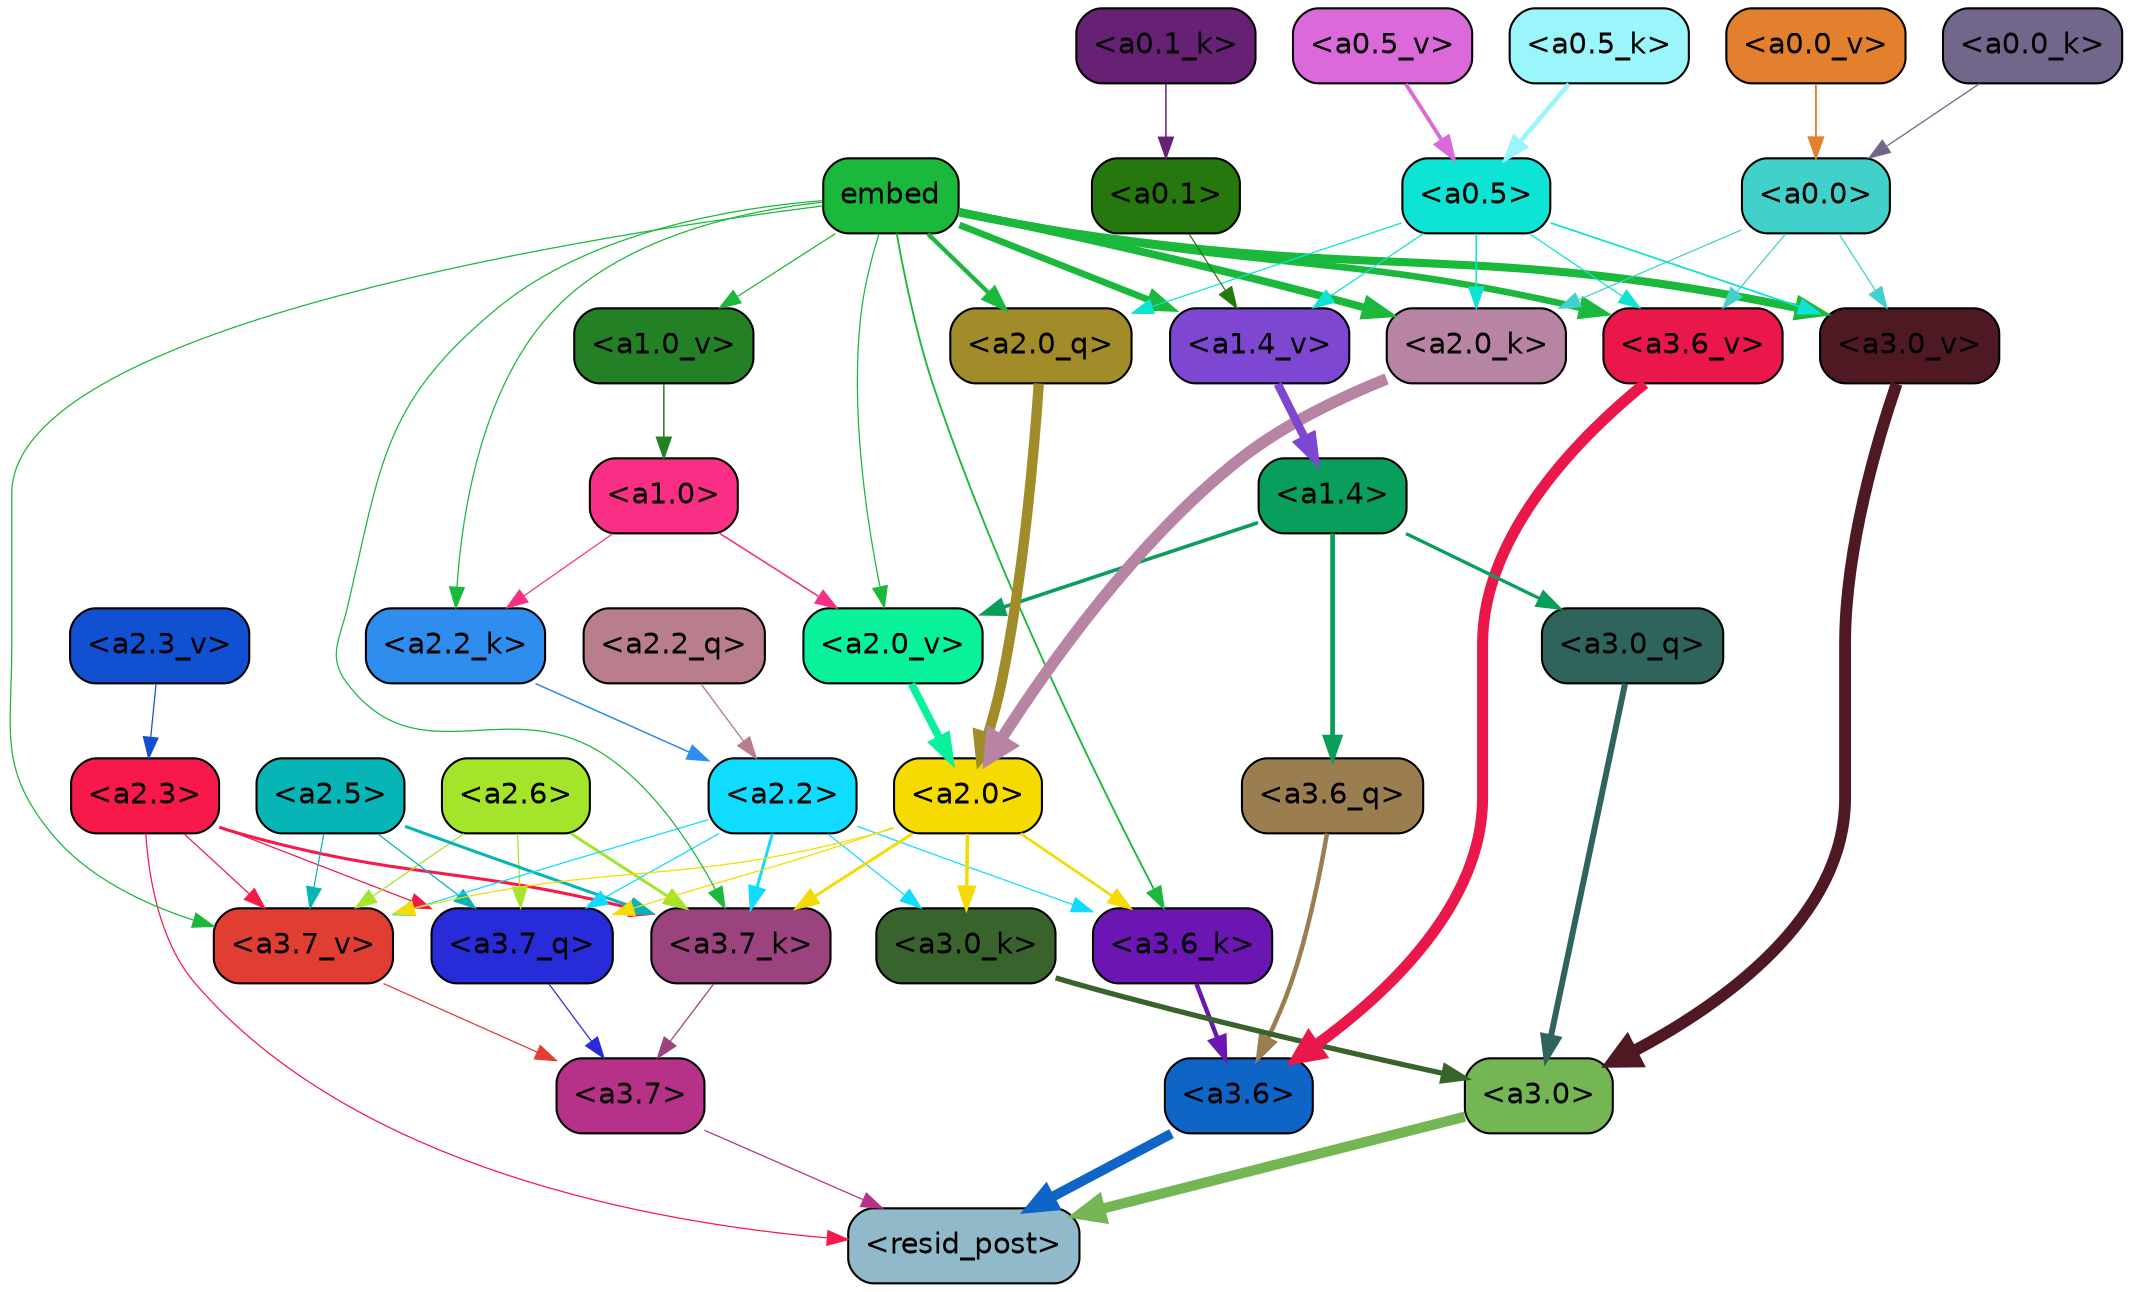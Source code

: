 strict digraph "" {
	graph [bgcolor=transparent,
		layout=dot,
		overlap=false,
		splines=true
	];
	"<a3.7>"	[color=black,
		fillcolor="#b63289",
		fontname=Helvetica,
		shape=box,
		style="filled, rounded"];
	"<resid_post>"	[color=black,
		fillcolor="#90b9c9",
		fontname=Helvetica,
		shape=box,
		style="filled, rounded"];
	"<a3.7>" -> "<resid_post>"	[color="#b63289",
		penwidth=0.6];
	"<a3.6>"	[color=black,
		fillcolor="#0f65c6",
		fontname=Helvetica,
		shape=box,
		style="filled, rounded"];
	"<a3.6>" -> "<resid_post>"	[color="#0f65c6",
		penwidth=4.746312499046326];
	"<a3.0>"	[color=black,
		fillcolor="#73b653",
		fontname=Helvetica,
		shape=box,
		style="filled, rounded"];
	"<a3.0>" -> "<resid_post>"	[color="#73b653",
		penwidth=4.896343111991882];
	"<a2.3>"	[color=black,
		fillcolor="#f6194a",
		fontname=Helvetica,
		shape=box,
		style="filled, rounded"];
	"<a2.3>" -> "<resid_post>"	[color="#f6194a",
		penwidth=0.6];
	"<a3.7_q>"	[color=black,
		fillcolor="#282bd8",
		fontname=Helvetica,
		shape=box,
		style="filled, rounded"];
	"<a2.3>" -> "<a3.7_q>"	[color="#f6194a",
		penwidth=0.6];
	"<a3.7_k>"	[color=black,
		fillcolor="#9a437f",
		fontname=Helvetica,
		shape=box,
		style="filled, rounded"];
	"<a2.3>" -> "<a3.7_k>"	[color="#f6194a",
		penwidth=1.467104621231556];
	"<a3.7_v>"	[color=black,
		fillcolor="#e13e33",
		fontname=Helvetica,
		shape=box,
		style="filled, rounded"];
	"<a2.3>" -> "<a3.7_v>"	[color="#f6194a",
		penwidth=0.6];
	"<a3.7_q>" -> "<a3.7>"	[color="#282bd8",
		penwidth=0.6];
	"<a3.6_q>"	[color=black,
		fillcolor="#9b7e50",
		fontname=Helvetica,
		shape=box,
		style="filled, rounded"];
	"<a3.6_q>" -> "<a3.6>"	[color="#9b7e50",
		penwidth=2.160832464694977];
	"<a3.0_q>"	[color=black,
		fillcolor="#2e645b",
		fontname=Helvetica,
		shape=box,
		style="filled, rounded"];
	"<a3.0_q>" -> "<a3.0>"	[color="#2e645b",
		penwidth=2.870753765106201];
	"<a3.7_k>" -> "<a3.7>"	[color="#9a437f",
		penwidth=0.6];
	"<a3.6_k>"	[color=black,
		fillcolor="#6b16b3",
		fontname=Helvetica,
		shape=box,
		style="filled, rounded"];
	"<a3.6_k>" -> "<a3.6>"	[color="#6b16b3",
		penwidth=2.13908451795578];
	"<a3.0_k>"	[color=black,
		fillcolor="#39632d",
		fontname=Helvetica,
		shape=box,
		style="filled, rounded"];
	"<a3.0_k>" -> "<a3.0>"	[color="#39632d",
		penwidth=2.520303964614868];
	"<a3.7_v>" -> "<a3.7>"	[color="#e13e33",
		penwidth=0.6];
	"<a3.6_v>"	[color=black,
		fillcolor="#ea174a",
		fontname=Helvetica,
		shape=box,
		style="filled, rounded"];
	"<a3.6_v>" -> "<a3.6>"	[color="#ea174a",
		penwidth=5.297133803367615];
	"<a3.0_v>"	[color=black,
		fillcolor="#4f1924",
		fontname=Helvetica,
		shape=box,
		style="filled, rounded"];
	"<a3.0_v>" -> "<a3.0>"	[color="#4f1924",
		penwidth=5.680712580680847];
	"<a2.6>"	[color=black,
		fillcolor="#a4e52b",
		fontname=Helvetica,
		shape=box,
		style="filled, rounded"];
	"<a2.6>" -> "<a3.7_q>"	[color="#a4e52b",
		penwidth=0.6];
	"<a2.6>" -> "<a3.7_k>"	[color="#a4e52b",
		penwidth=1.4453159049153328];
	"<a2.6>" -> "<a3.7_v>"	[color="#a4e52b",
		penwidth=0.6];
	"<a2.5>"	[color=black,
		fillcolor="#07b4b6",
		fontname=Helvetica,
		shape=box,
		style="filled, rounded"];
	"<a2.5>" -> "<a3.7_q>"	[color="#07b4b6",
		penwidth=0.6];
	"<a2.5>" -> "<a3.7_k>"	[color="#07b4b6",
		penwidth=1.4526091292500496];
	"<a2.5>" -> "<a3.7_v>"	[color="#07b4b6",
		penwidth=0.6];
	"<a2.2>"	[color=black,
		fillcolor="#10dcff",
		fontname=Helvetica,
		shape=box,
		style="filled, rounded"];
	"<a2.2>" -> "<a3.7_q>"	[color="#10dcff",
		penwidth=0.6];
	"<a2.2>" -> "<a3.7_k>"	[color="#10dcff",
		penwidth=1.4310357049107552];
	"<a2.2>" -> "<a3.6_k>"	[color="#10dcff",
		penwidth=0.6];
	"<a2.2>" -> "<a3.0_k>"	[color="#10dcff",
		penwidth=0.6];
	"<a2.2>" -> "<a3.7_v>"	[color="#10dcff",
		penwidth=0.6];
	"<a2.0>"	[color=black,
		fillcolor="#f5db02",
		fontname=Helvetica,
		shape=box,
		style="filled, rounded"];
	"<a2.0>" -> "<a3.7_q>"	[color="#f5db02",
		penwidth=0.6];
	"<a2.0>" -> "<a3.7_k>"	[color="#f5db02",
		penwidth=1.4314699843525887];
	"<a2.0>" -> "<a3.6_k>"	[color="#f5db02",
		penwidth=1.2950235605239868];
	"<a2.0>" -> "<a3.0_k>"	[color="#f5db02",
		penwidth=1.712992787361145];
	"<a2.0>" -> "<a3.7_v>"	[color="#f5db02",
		penwidth=0.6];
	"<a1.4>"	[color=black,
		fillcolor="#0a9e5c",
		fontname=Helvetica,
		shape=box,
		style="filled, rounded"];
	"<a1.4>" -> "<a3.6_q>"	[color="#0a9e5c",
		penwidth=2.2719132900238037];
	"<a1.4>" -> "<a3.0_q>"	[color="#0a9e5c",
		penwidth=1.5932877659797668];
	"<a2.0_v>"	[color=black,
		fillcolor="#0af19b",
		fontname=Helvetica,
		shape=box,
		style="filled, rounded"];
	"<a1.4>" -> "<a2.0_v>"	[color="#0a9e5c",
		penwidth=1.7291951477527618];
	embed	[color=black,
		fillcolor="#1ab83b",
		fontname=Helvetica,
		shape=box,
		style="filled, rounded"];
	embed -> "<a3.7_k>"	[color="#1ab83b",
		penwidth=0.6];
	embed -> "<a3.6_k>"	[color="#1ab83b",
		penwidth=0.891706109046936];
	embed -> "<a3.7_v>"	[color="#1ab83b",
		penwidth=0.6];
	embed -> "<a3.6_v>"	[color="#1ab83b",
		penwidth=3.1766927242279053];
	embed -> "<a3.0_v>"	[color="#1ab83b",
		penwidth=3.9005755856633186];
	"<a2.0_q>"	[color=black,
		fillcolor="#a28c2a",
		fontname=Helvetica,
		shape=box,
		style="filled, rounded"];
	embed -> "<a2.0_q>"	[color="#1ab83b",
		penwidth=2.0615941286087036];
	"<a2.2_k>"	[color=black,
		fillcolor="#2f8eed",
		fontname=Helvetica,
		shape=box,
		style="filled, rounded"];
	embed -> "<a2.2_k>"	[color="#1ab83b",
		penwidth=0.6];
	"<a2.0_k>"	[color=black,
		fillcolor="#b884a3",
		fontname=Helvetica,
		shape=box,
		style="filled, rounded"];
	embed -> "<a2.0_k>"	[color="#1ab83b",
		penwidth=3.732139825820923];
	embed -> "<a2.0_v>"	[color="#1ab83b",
		penwidth=0.6];
	"<a1.4_v>"	[color=black,
		fillcolor="#7d47d1",
		fontname=Helvetica,
		shape=box,
		style="filled, rounded"];
	embed -> "<a1.4_v>"	[color="#1ab83b",
		penwidth=3.2134487628936768];
	"<a1.0_v>"	[color=black,
		fillcolor="#248025",
		fontname=Helvetica,
		shape=box,
		style="filled, rounded"];
	embed -> "<a1.0_v>"	[color="#1ab83b",
		penwidth=0.6];
	"<a0.5>"	[color=black,
		fillcolor="#0de4d3",
		fontname=Helvetica,
		shape=box,
		style="filled, rounded"];
	"<a0.5>" -> "<a3.6_v>"	[color="#0de4d3",
		penwidth=0.6];
	"<a0.5>" -> "<a3.0_v>"	[color="#0de4d3",
		penwidth=0.8493617177009583];
	"<a0.5>" -> "<a2.0_q>"	[color="#0de4d3",
		penwidth=0.6];
	"<a0.5>" -> "<a2.0_k>"	[color="#0de4d3",
		penwidth=0.7637084722518921];
	"<a0.5>" -> "<a1.4_v>"	[color="#0de4d3",
		penwidth=0.6];
	"<a0.0>"	[color=black,
		fillcolor="#42d1ca",
		fontname=Helvetica,
		shape=box,
		style="filled, rounded"];
	"<a0.0>" -> "<a3.6_v>"	[color="#42d1ca",
		penwidth=0.6];
	"<a0.0>" -> "<a3.0_v>"	[color="#42d1ca",
		penwidth=0.6];
	"<a0.0>" -> "<a2.0_k>"	[color="#42d1ca",
		penwidth=0.6];
	"<a2.2_q>"	[color=black,
		fillcolor="#b87e8c",
		fontname=Helvetica,
		shape=box,
		style="filled, rounded"];
	"<a2.2_q>" -> "<a2.2>"	[color="#b87e8c",
		penwidth=0.6677633281797171];
	"<a2.0_q>" -> "<a2.0>"	[color="#a28c2a",
		penwidth=4.966194009408355];
	"<a2.2_k>" -> "<a2.2>"	[color="#2f8eed",
		penwidth=0.7399393804371357];
	"<a2.0_k>" -> "<a2.0>"	[color="#b884a3",
		penwidth=5.5817058570683];
	"<a2.3_v>"	[color=black,
		fillcolor="#1250d2",
		fontname=Helvetica,
		shape=box,
		style="filled, rounded"];
	"<a2.3_v>" -> "<a2.3>"	[color="#1250d2",
		penwidth=0.6];
	"<a2.0_v>" -> "<a2.0>"	[color="#0af19b",
		penwidth=3.7102378383278847];
	"<a1.0>"	[color=black,
		fillcolor="#f82f84",
		fontname=Helvetica,
		shape=box,
		style="filled, rounded"];
	"<a1.0>" -> "<a2.2_k>"	[color="#f82f84",
		penwidth=0.6];
	"<a1.0>" -> "<a2.0_v>"	[color="#f82f84",
		penwidth=0.7823128998279572];
	"<a1.4_v>" -> "<a1.4>"	[color="#7d47d1",
		penwidth=4.028138041496277];
	"<a1.0_v>" -> "<a1.0>"	[color="#248025",
		penwidth=0.7187004089355469];
	"<a0.1>"	[color=black,
		fillcolor="#26770d",
		fontname=Helvetica,
		shape=box,
		style="filled, rounded"];
	"<a0.1>" -> "<a1.4_v>"	[color="#26770d",
		penwidth=0.6];
	"<a0.5_k>"	[color=black,
		fillcolor="#9af6fa",
		fontname=Helvetica,
		shape=box,
		style="filled, rounded"];
	"<a0.5_k>" -> "<a0.5>"	[color="#9af6fa",
		penwidth=2.2010657787323];
	"<a0.1_k>"	[color=black,
		fillcolor="#662174",
		fontname=Helvetica,
		shape=box,
		style="filled, rounded"];
	"<a0.1_k>" -> "<a0.1>"	[color="#662174",
		penwidth=0.7254314422607422];
	"<a0.0_k>"	[color=black,
		fillcolor="#72678b",
		fontname=Helvetica,
		shape=box,
		style="filled, rounded"];
	"<a0.0_k>" -> "<a0.0>"	[color="#72678b",
		penwidth=0.6203725337982178];
	"<a0.5_v>"	[color=black,
		fillcolor="#dc69da",
		fontname=Helvetica,
		shape=box,
		style="filled, rounded"];
	"<a0.5_v>" -> "<a0.5>"	[color="#dc69da",
		penwidth=1.8365508317947388];
	"<a0.0_v>"	[color=black,
		fillcolor="#e3802d",
		fontname=Helvetica,
		shape=box,
		style="filled, rounded"];
	"<a0.0_v>" -> "<a0.0>"	[color="#e3802d",
		penwidth=0.8879287242889404];
}
